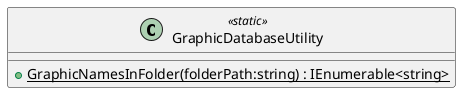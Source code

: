 @startuml
class GraphicDatabaseUtility <<static>> {
    + {static} GraphicNamesInFolder(folderPath:string) : IEnumerable<string>
}
@enduml
